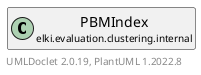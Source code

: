 @startuml
    remove .*\.(Instance|Par|Parameterizer|Factory)$
    set namespaceSeparator none
    hide empty fields
    hide empty methods

    class "<size:14>PBMIndex.Par\n<size:10>elki.evaluation.clustering.internal" as elki.evaluation.clustering.internal.PBMIndex.Par [[PBMIndex.Par.html]] {
        {static} +DISTANCE_ID: OptionID
        {static} +NOISE_ID: OptionID
        -distance: NumberVectorDistance<?>
        -noiseHandling: NoiseHandling
        +configure(Parameterization): void
        +make(): PBMIndex
    }

    interface "<size:14>Parameterizer\n<size:10>elki.utilities.optionhandling" as elki.utilities.optionhandling.Parameterizer [[../../../utilities/optionhandling/Parameterizer.html]] {
        {abstract} +make(): Object
    }
    class "<size:14>PBMIndex\n<size:10>elki.evaluation.clustering.internal" as elki.evaluation.clustering.internal.PBMIndex [[PBMIndex.html]]

    elki.utilities.optionhandling.Parameterizer <|.. elki.evaluation.clustering.internal.PBMIndex.Par
    elki.evaluation.clustering.internal.PBMIndex +-- elki.evaluation.clustering.internal.PBMIndex.Par

    center footer UMLDoclet 2.0.19, PlantUML 1.2022.8
@enduml
